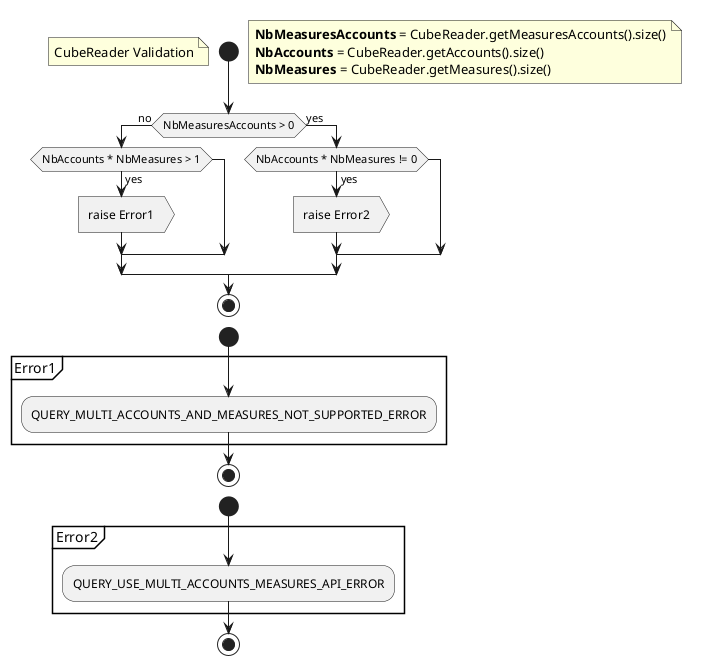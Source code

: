 @startuml
skinparam ConditionEndStyle hline
start
floating note left: CubeReader Validation

note right
  <b>NbMeasuresAccounts</b> = CubeReader.getMeasuresAccounts().size()
  <b>NbAccounts</b> = CubeReader.getAccounts().size()
  <b>NbMeasures</b> = CubeReader.getMeasures().size()
end note
if (NbMeasuresAccounts > 0) then (no)
    if (NbAccounts * NbMeasures > 1) then (yes)
        :raise Error1>
    endif
else (yes)
    if (NbAccounts * NbMeasures != 0) then (yes)
        :raise Error2>
    endif
endif

stop

start
partition Error1 {
  :QUERY_MULTI_ACCOUNTS_AND_MEASURES_NOT_SUPPORTED_ERROR;
}
stop
start
partition Error2 {
  :QUERY_USE_MULTI_ACCOUNTS_MEASURES_API_ERROR;
}
stop


@enduml
